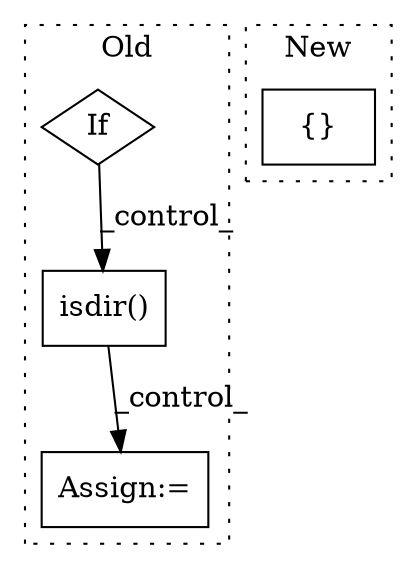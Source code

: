 digraph G {
subgraph cluster0 {
1 [label="isdir()" a="75" s="2225,2255" l="14,1" shape="box"];
3 [label="Assign:=" a="68" s="2281" l="3" shape="box"];
4 [label="If" a="96" s="2190" l="3" shape="diamond"];
label = "Old";
style="dotted";
}
subgraph cluster1 {
2 [label="{}" a="59" s="2509,2531" l="1,0" shape="box"];
label = "New";
style="dotted";
}
1 -> 3 [label="_control_"];
4 -> 1 [label="_control_"];
}